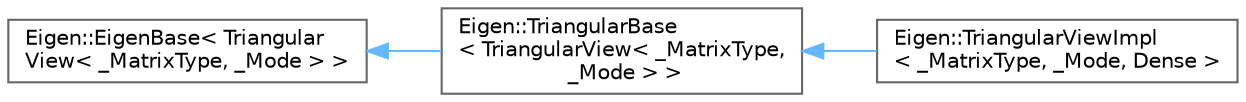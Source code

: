 digraph "Graphical Class Hierarchy"
{
 // LATEX_PDF_SIZE
  bgcolor="transparent";
  edge [fontname=Helvetica,fontsize=10,labelfontname=Helvetica,labelfontsize=10];
  node [fontname=Helvetica,fontsize=10,shape=box,height=0.2,width=0.4];
  rankdir="LR";
  Node0 [id="Node000000",label="Eigen::EigenBase\< Triangular\lView\< _MatrixType, _Mode \> \>",height=0.2,width=0.4,color="grey40", fillcolor="white", style="filled",URL="$structEigen_1_1EigenBase.html",tooltip=" "];
  Node0 -> Node1 [id="edge583_Node000000_Node000001",dir="back",color="steelblue1",style="solid",tooltip=" "];
  Node1 [id="Node000001",label="Eigen::TriangularBase\l\< TriangularView\< _MatrixType,\l _Mode \> \>",height=0.2,width=0.4,color="grey40", fillcolor="white", style="filled",URL="$classEigen_1_1TriangularBase.html",tooltip=" "];
  Node1 -> Node2 [id="edge584_Node000001_Node000002",dir="back",color="steelblue1",style="solid",tooltip=" "];
  Node2 [id="Node000002",label="Eigen::TriangularViewImpl\l\< _MatrixType, _Mode, Dense \>",height=0.2,width=0.4,color="grey40", fillcolor="white", style="filled",URL="$classEigen_1_1TriangularViewImpl_3_01__MatrixType_00_01__Mode_00_01Dense_01_4.html",tooltip="Base class for a triangular part in a dense matrix."];
}
